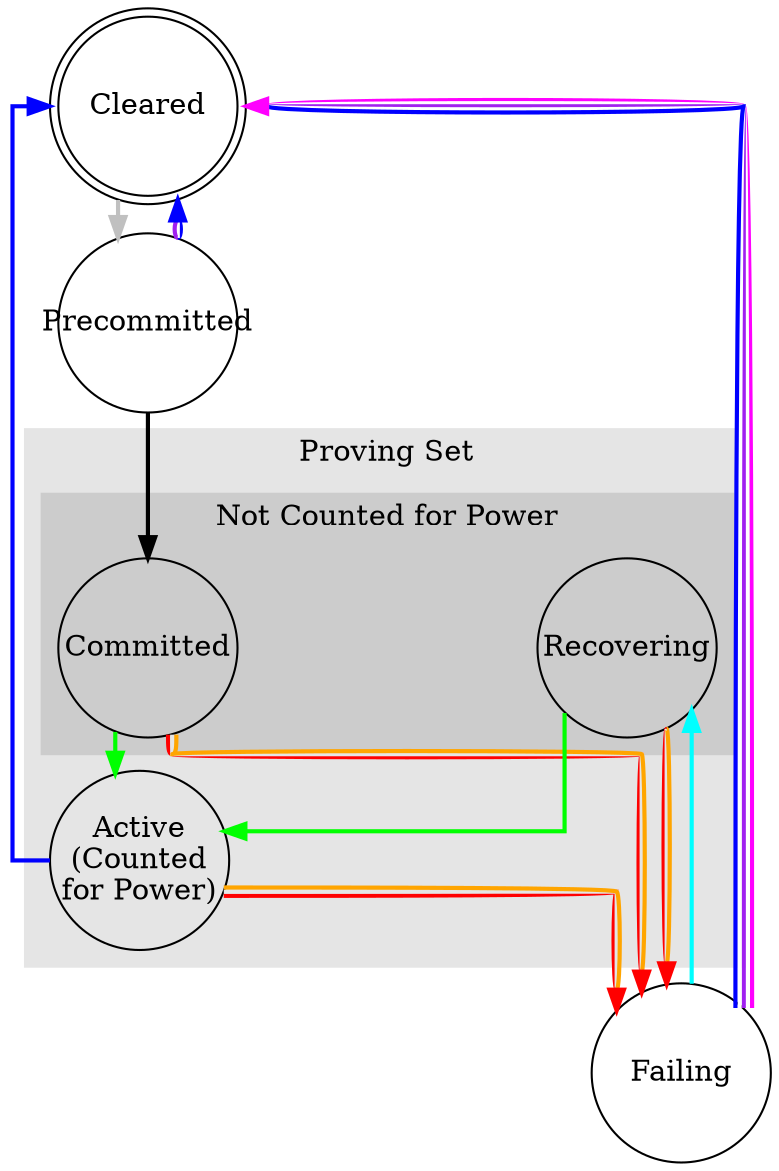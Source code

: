 digraph sectoRecovering {
  Compound=true
  splines=ortho
  ranksep=0.2
  nodesep=2
  node [shape=circle width=1.2 fixedsize=true]
  edge [penwidth=2]

  Cleared [shape=doublecircle] // doublecircle because it is the init state
  Precommitted

  subgraph cluster_0 {
      label="Proving Set"
      style=filled
      color=grey90
     Committed
     Active [label="Active\n(Counted\nfor Power)"]
     Recovering

     subgraph cluster_1 {
         label="Not Counted for Power"
         style=filled
         color=grey80
         Committed
         Recovering
     }
  }

  // black: sm.CommitSector
  // green: sm.SubmitPoSt - ActivateSectors
  // orange: sm.DeclareFaults - sm.FailSector
  // red: sm.CronAction - sm.FailSector
  // cyan: sm.RecoverFaults
  // blue: sm.SubmitPoSt - Expiration - ClearSector
  // magenta: sm.SubmitPoSt - MaxFCount - ClearSector
  // purple: sm.CronAction - MaxFCount - ClearSector

  Cleared -> Precommitted [color="gray"]
  Precommitted -> Committed [color="black"]
  Committed -> Active [color="green"]
  Recovering -> Active [color="green"]

  // fail to commit sector (expiry)
  Precommitted -> Cleared [color="blue:white:purple"]

  // either declare Fault or miss PoSt
  Active -> Failing [color="red:gray90:orange"]

  // only miss PoSt, otherwise PoSt will move Recovering to Active
  // Recovering -> Cleared [constraint=false color="magenta"]
  // only miss PoSt, otherwise PoSt will move Committed to Active
  // Committed -> Cleared [constraint=false color="magenta"]

  Failing -> Recovering [constraint=false color="cyan"]

  // only submit PoSt and expire, otherwise will move to Failing
  Active -> Cleared [constraint=false color="blue"]

  // either miss PoSt (MFC) or submit PoSt (still in FaultSet) expire/MFC
  Failing -> Cleared [constraint=false color="magenta:white:purple:white:blue"]

  // either declare fault or miss PoSt
  Committed -> Failing [color="red:gray90:orange"]
  Recovering -> Failing [color="red:gray90:orange"]


}
